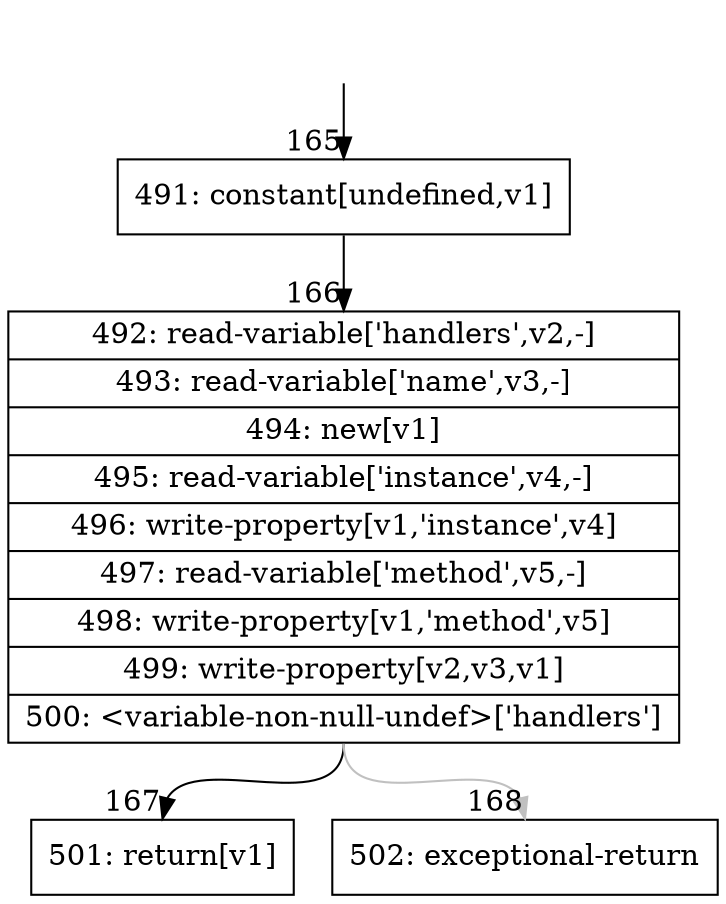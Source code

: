 digraph {
rankdir="TD"
BB_entry20[shape=none,label=""];
BB_entry20 -> BB165 [tailport=s, headport=n, headlabel="    165"]
BB165 [shape=record label="{491: constant[undefined,v1]}" ] 
BB165 -> BB166 [tailport=s, headport=n, headlabel="      166"]
BB166 [shape=record label="{492: read-variable['handlers',v2,-]|493: read-variable['name',v3,-]|494: new[v1]|495: read-variable['instance',v4,-]|496: write-property[v1,'instance',v4]|497: read-variable['method',v5,-]|498: write-property[v1,'method',v5]|499: write-property[v2,v3,v1]|500: \<variable-non-null-undef\>['handlers']}" ] 
BB166 -> BB167 [tailport=s, headport=n, headlabel="      167"]
BB166 -> BB168 [tailport=s, headport=n, color=gray, headlabel="      168"]
BB167 [shape=record label="{501: return[v1]}" ] 
BB168 [shape=record label="{502: exceptional-return}" ] 
//#$~ 187
}
